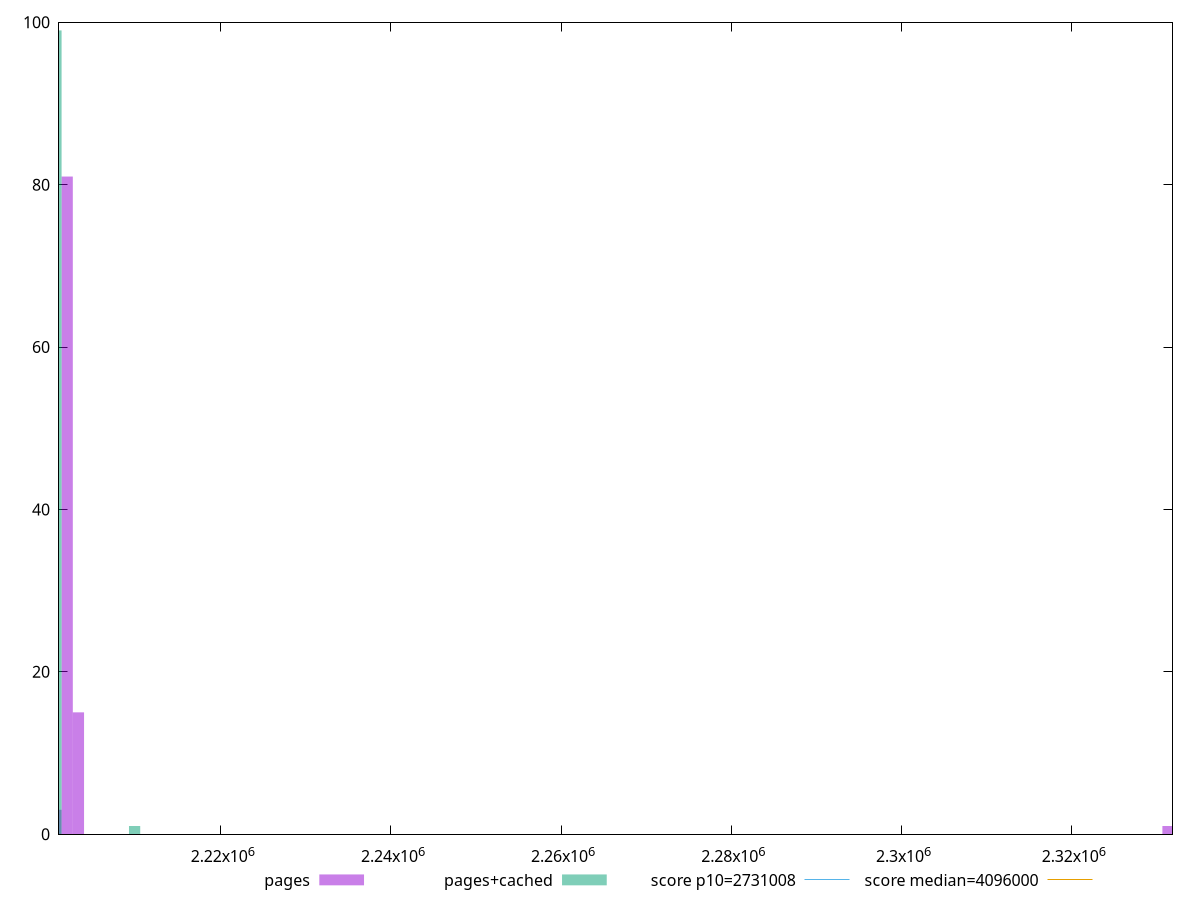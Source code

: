 reset

$pages <<EOF
2201954.3570000133 81
2203274.473520997 15
2200634.24047903 3
2331325.7760563693 1
EOF

$pagesCached <<EOF
2209875.056125913 1
2200634.24047903 99
EOF

set key outside below
set boxwidth 1320.1165209832216
set xrange [2200991:2331853]
set yrange [0:100]
set trange [0:100]
set style fill transparent solid 0.5 noborder

set parametric
set terminal svg size 640, 500 enhanced background rgb 'white'
set output "report_00018_2021-02-10T15-25-16.877Z/total-byte-weight/comparison/histogram/0_vs_1.svg"

plot $pages title "pages" with boxes, \
     $pagesCached title "pages+cached" with boxes, \
     2731008,t title "score p10=2731008", \
     4096000,t title "score median=4096000"

reset
